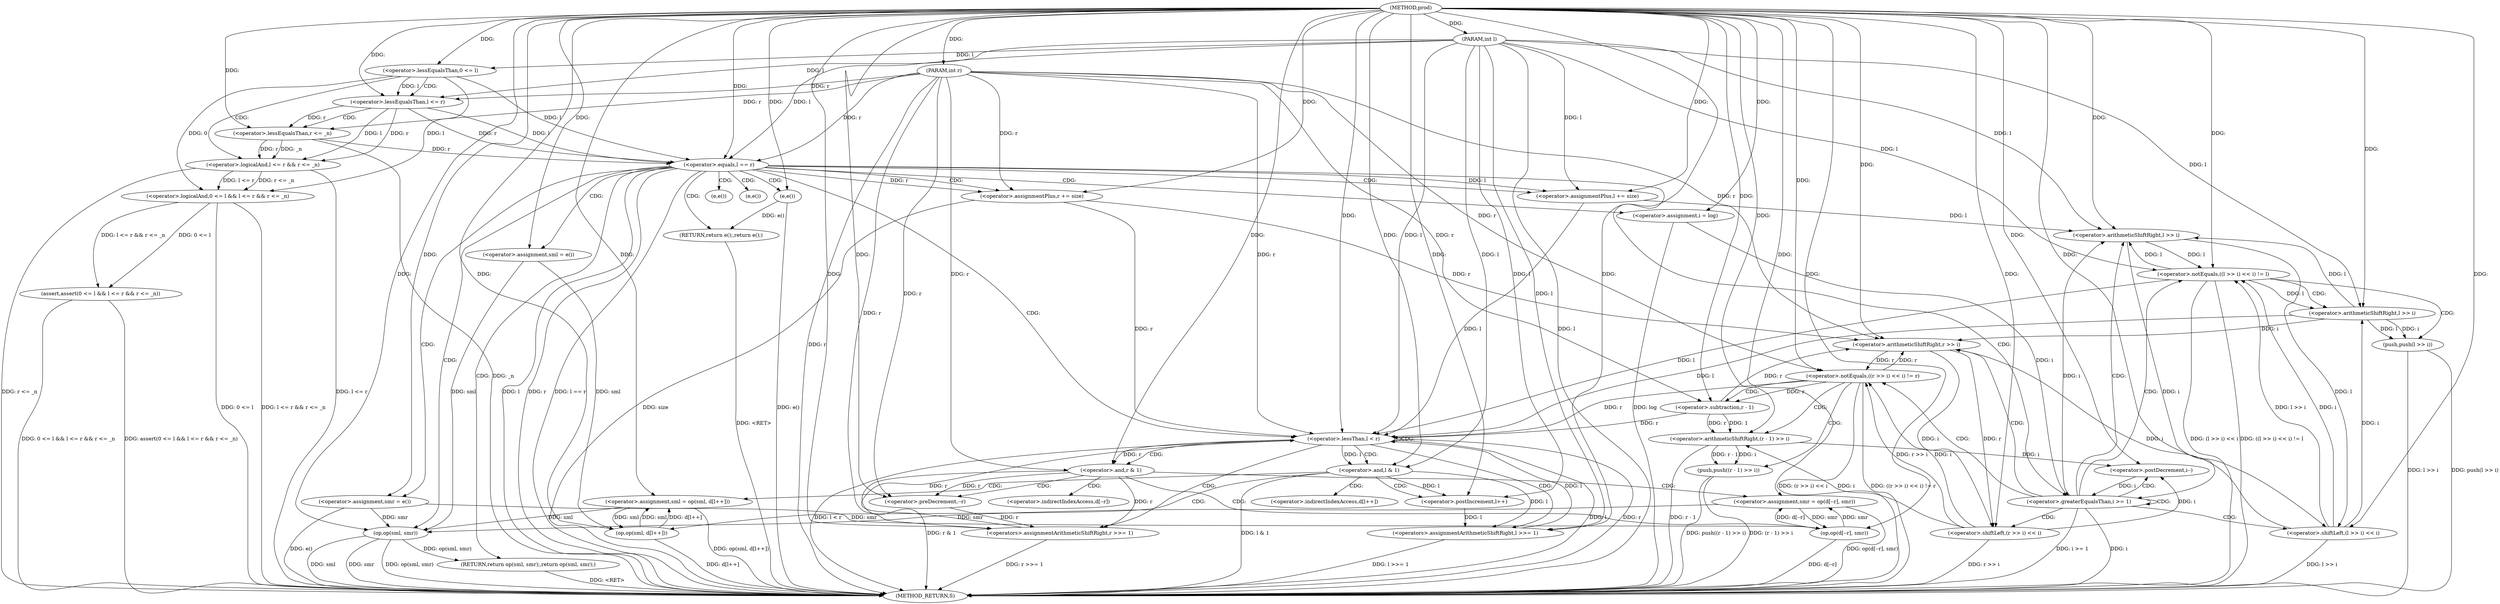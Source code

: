 digraph "prod" {  
"1003302" [label = "(METHOD,prod)" ]
"1003414" [label = "(METHOD_RETURN,S)" ]
"1003303" [label = "(PARAM,int l)" ]
"1003304" [label = "(PARAM,int r)" ]
"1003306" [label = "(assert,assert(0 <= l && l <= r && r <= _n))" ]
"1003324" [label = "(<operator>.assignmentPlus,l += size)" ]
"1003327" [label = "(<operator>.assignmentPlus,r += size)" ]
"1003368" [label = "(<operator>.assignment,sml = e())" ]
"1003372" [label = "(<operator>.assignment,smr = e())" ]
"1003410" [label = "(RETURN,return op(sml, smr);,return op(sml, smr);)" ]
"1003319" [label = "(<operator>.equals,l == r)" ]
"1003322" [label = "(RETURN,return e();,return e();)" ]
"1003332" [label = "(<operator>.assignment,i = log)" ]
"1003335" [label = "(<operator>.greaterEqualsThan,i >= 1)" ]
"1003338" [label = "(<operator>.postDecrement,i--)" ]
"1003376" [label = "(<operator>.lessThan,l < r)" ]
"1003411" [label = "(op,op(sml, smr))" ]
"1003307" [label = "(<operator>.logicalAnd,0 <= l && l <= r && r <= _n)" ]
"1003323" [label = "(e,e())" ]
"1003404" [label = "(<operators>.assignmentArithmeticShiftRight,l >>= 1)" ]
"1003407" [label = "(<operators>.assignmentArithmeticShiftRight,r >>= 1)" ]
"1003308" [label = "(<operator>.lessEqualsThan,0 <= l)" ]
"1003311" [label = "(<operator>.logicalAnd,l <= r && r <= _n)" ]
"1003342" [label = "(<operator>.notEquals,((l >> i) << i) != l)" ]
"1003349" [label = "(push,push(l >> i))" ]
"1003354" [label = "(<operator>.notEquals,((r >> i) << i) != r)" ]
"1003361" [label = "(push,push((r - 1) >> i))" ]
"1003381" [label = "(<operator>.and,l & 1)" ]
"1003384" [label = "(<operator>.assignment,sml = op(sml, d[l++]))" ]
"1003393" [label = "(<operator>.and,r & 1)" ]
"1003396" [label = "(<operator>.assignment,smr = op(d[--r], smr))" ]
"1003312" [label = "(<operator>.lessEqualsThan,l <= r)" ]
"1003315" [label = "(<operator>.lessEqualsThan,r <= _n)" ]
"1003343" [label = "(<operator>.shiftLeft,(l >> i) << i)" ]
"1003350" [label = "(<operator>.arithmeticShiftRight,l >> i)" ]
"1003355" [label = "(<operator>.shiftLeft,(r >> i) << i)" ]
"1003362" [label = "(<operator>.arithmeticShiftRight,(r - 1) >> i)" ]
"1003386" [label = "(op,op(sml, d[l++]))" ]
"1003398" [label = "(op,op(d[--r], smr))" ]
"1003344" [label = "(<operator>.arithmeticShiftRight,l >> i)" ]
"1003356" [label = "(<operator>.arithmeticShiftRight,r >> i)" ]
"1003363" [label = "(<operator>.subtraction,r - 1)" ]
"1003390" [label = "(<operator>.postIncrement,l++)" ]
"1003401" [label = "(<operator>.preDecrement,--r)" ]
"1003370" [label = "(e,e())" ]
"1003374" [label = "(e,e())" ]
"1003388" [label = "(<operator>.indirectIndexAccess,d[l++])" ]
"1003399" [label = "(<operator>.indirectIndexAccess,d[--r])" ]
  "1003303" -> "1003414"  [ label = "DDG: l"] 
  "1003304" -> "1003414"  [ label = "DDG: r"] 
  "1003307" -> "1003414"  [ label = "DDG: 0 <= l"] 
  "1003311" -> "1003414"  [ label = "DDG: l <= r"] 
  "1003311" -> "1003414"  [ label = "DDG: r <= _n"] 
  "1003307" -> "1003414"  [ label = "DDG: l <= r && r <= _n"] 
  "1003306" -> "1003414"  [ label = "DDG: 0 <= l && l <= r && r <= _n"] 
  "1003306" -> "1003414"  [ label = "DDG: assert(0 <= l && l <= r && r <= _n)"] 
  "1003319" -> "1003414"  [ label = "DDG: l"] 
  "1003319" -> "1003414"  [ label = "DDG: r"] 
  "1003319" -> "1003414"  [ label = "DDG: l == r"] 
  "1003327" -> "1003414"  [ label = "DDG: size"] 
  "1003335" -> "1003414"  [ label = "DDG: i"] 
  "1003335" -> "1003414"  [ label = "DDG: i >= 1"] 
  "1003372" -> "1003414"  [ label = "DDG: e()"] 
  "1003376" -> "1003414"  [ label = "DDG: l"] 
  "1003376" -> "1003414"  [ label = "DDG: r"] 
  "1003376" -> "1003414"  [ label = "DDG: l < r"] 
  "1003411" -> "1003414"  [ label = "DDG: sml"] 
  "1003411" -> "1003414"  [ label = "DDG: smr"] 
  "1003411" -> "1003414"  [ label = "DDG: op(sml, smr)"] 
  "1003381" -> "1003414"  [ label = "DDG: l & 1"] 
  "1003386" -> "1003414"  [ label = "DDG: d[l++]"] 
  "1003384" -> "1003414"  [ label = "DDG: op(sml, d[l++])"] 
  "1003393" -> "1003414"  [ label = "DDG: r & 1"] 
  "1003398" -> "1003414"  [ label = "DDG: d[--r]"] 
  "1003396" -> "1003414"  [ label = "DDG: op(d[--r], smr)"] 
  "1003404" -> "1003414"  [ label = "DDG: l >>= 1"] 
  "1003407" -> "1003414"  [ label = "DDG: r >>= 1"] 
  "1003343" -> "1003414"  [ label = "DDG: l >> i"] 
  "1003342" -> "1003414"  [ label = "DDG: (l >> i) << i"] 
  "1003342" -> "1003414"  [ label = "DDG: ((l >> i) << i) != l"] 
  "1003349" -> "1003414"  [ label = "DDG: l >> i"] 
  "1003349" -> "1003414"  [ label = "DDG: push(l >> i)"] 
  "1003355" -> "1003414"  [ label = "DDG: r >> i"] 
  "1003354" -> "1003414"  [ label = "DDG: (r >> i) << i"] 
  "1003354" -> "1003414"  [ label = "DDG: ((r >> i) << i) != r"] 
  "1003362" -> "1003414"  [ label = "DDG: r - 1"] 
  "1003361" -> "1003414"  [ label = "DDG: (r - 1) >> i"] 
  "1003361" -> "1003414"  [ label = "DDG: push((r - 1) >> i)"] 
  "1003323" -> "1003414"  [ label = "DDG: e()"] 
  "1003322" -> "1003414"  [ label = "DDG: <RET>"] 
  "1003410" -> "1003414"  [ label = "DDG: <RET>"] 
  "1003315" -> "1003414"  [ label = "DDG: _n"] 
  "1003332" -> "1003414"  [ label = "DDG: log"] 
  "1003302" -> "1003303"  [ label = "DDG: "] 
  "1003302" -> "1003304"  [ label = "DDG: "] 
  "1003302" -> "1003324"  [ label = "DDG: "] 
  "1003302" -> "1003327"  [ label = "DDG: "] 
  "1003302" -> "1003368"  [ label = "DDG: "] 
  "1003302" -> "1003372"  [ label = "DDG: "] 
  "1003411" -> "1003410"  [ label = "DDG: op(sml, smr)"] 
  "1003307" -> "1003306"  [ label = "DDG: l <= r && r <= _n"] 
  "1003307" -> "1003306"  [ label = "DDG: 0 <= l"] 
  "1003323" -> "1003322"  [ label = "DDG: e()"] 
  "1003319" -> "1003324"  [ label = "DDG: l"] 
  "1003303" -> "1003324"  [ label = "DDG: l"] 
  "1003319" -> "1003327"  [ label = "DDG: r"] 
  "1003304" -> "1003327"  [ label = "DDG: r"] 
  "1003302" -> "1003332"  [ label = "DDG: "] 
  "1003308" -> "1003307"  [ label = "DDG: l"] 
  "1003308" -> "1003307"  [ label = "DDG: 0"] 
  "1003311" -> "1003307"  [ label = "DDG: l <= r"] 
  "1003311" -> "1003307"  [ label = "DDG: r <= _n"] 
  "1003308" -> "1003319"  [ label = "DDG: l"] 
  "1003312" -> "1003319"  [ label = "DDG: l"] 
  "1003303" -> "1003319"  [ label = "DDG: l"] 
  "1003302" -> "1003319"  [ label = "DDG: "] 
  "1003312" -> "1003319"  [ label = "DDG: r"] 
  "1003315" -> "1003319"  [ label = "DDG: r"] 
  "1003304" -> "1003319"  [ label = "DDG: r"] 
  "1003302" -> "1003323"  [ label = "DDG: "] 
  "1003332" -> "1003335"  [ label = "DDG: i"] 
  "1003338" -> "1003335"  [ label = "DDG: i"] 
  "1003302" -> "1003335"  [ label = "DDG: "] 
  "1003355" -> "1003338"  [ label = "DDG: i"] 
  "1003362" -> "1003338"  [ label = "DDG: i"] 
  "1003302" -> "1003338"  [ label = "DDG: "] 
  "1003324" -> "1003376"  [ label = "DDG: l"] 
  "1003404" -> "1003376"  [ label = "DDG: l"] 
  "1003342" -> "1003376"  [ label = "DDG: l"] 
  "1003350" -> "1003376"  [ label = "DDG: l"] 
  "1003303" -> "1003376"  [ label = "DDG: l"] 
  "1003302" -> "1003376"  [ label = "DDG: "] 
  "1003327" -> "1003376"  [ label = "DDG: r"] 
  "1003407" -> "1003376"  [ label = "DDG: r"] 
  "1003354" -> "1003376"  [ label = "DDG: r"] 
  "1003363" -> "1003376"  [ label = "DDG: r"] 
  "1003304" -> "1003376"  [ label = "DDG: r"] 
  "1003368" -> "1003411"  [ label = "DDG: sml"] 
  "1003384" -> "1003411"  [ label = "DDG: sml"] 
  "1003302" -> "1003411"  [ label = "DDG: "] 
  "1003372" -> "1003411"  [ label = "DDG: smr"] 
  "1003396" -> "1003411"  [ label = "DDG: smr"] 
  "1003302" -> "1003308"  [ label = "DDG: "] 
  "1003303" -> "1003308"  [ label = "DDG: l"] 
  "1003312" -> "1003311"  [ label = "DDG: r"] 
  "1003312" -> "1003311"  [ label = "DDG: l"] 
  "1003315" -> "1003311"  [ label = "DDG: r"] 
  "1003315" -> "1003311"  [ label = "DDG: _n"] 
  "1003386" -> "1003384"  [ label = "DDG: sml"] 
  "1003386" -> "1003384"  [ label = "DDG: d[l++]"] 
  "1003398" -> "1003396"  [ label = "DDG: smr"] 
  "1003398" -> "1003396"  [ label = "DDG: d[--r]"] 
  "1003381" -> "1003404"  [ label = "DDG: l"] 
  "1003390" -> "1003404"  [ label = "DDG: l"] 
  "1003303" -> "1003404"  [ label = "DDG: l"] 
  "1003302" -> "1003404"  [ label = "DDG: "] 
  "1003393" -> "1003407"  [ label = "DDG: r"] 
  "1003401" -> "1003407"  [ label = "DDG: r"] 
  "1003304" -> "1003407"  [ label = "DDG: r"] 
  "1003302" -> "1003407"  [ label = "DDG: "] 
  "1003308" -> "1003312"  [ label = "DDG: l"] 
  "1003303" -> "1003312"  [ label = "DDG: l"] 
  "1003302" -> "1003312"  [ label = "DDG: "] 
  "1003304" -> "1003312"  [ label = "DDG: r"] 
  "1003312" -> "1003315"  [ label = "DDG: r"] 
  "1003304" -> "1003315"  [ label = "DDG: r"] 
  "1003302" -> "1003315"  [ label = "DDG: "] 
  "1003343" -> "1003342"  [ label = "DDG: l >> i"] 
  "1003343" -> "1003342"  [ label = "DDG: i"] 
  "1003344" -> "1003342"  [ label = "DDG: l"] 
  "1003303" -> "1003342"  [ label = "DDG: l"] 
  "1003302" -> "1003342"  [ label = "DDG: "] 
  "1003350" -> "1003349"  [ label = "DDG: l"] 
  "1003350" -> "1003349"  [ label = "DDG: i"] 
  "1003355" -> "1003354"  [ label = "DDG: r >> i"] 
  "1003355" -> "1003354"  [ label = "DDG: i"] 
  "1003356" -> "1003354"  [ label = "DDG: r"] 
  "1003304" -> "1003354"  [ label = "DDG: r"] 
  "1003302" -> "1003354"  [ label = "DDG: "] 
  "1003362" -> "1003361"  [ label = "DDG: r - 1"] 
  "1003362" -> "1003361"  [ label = "DDG: i"] 
  "1003376" -> "1003381"  [ label = "DDG: l"] 
  "1003303" -> "1003381"  [ label = "DDG: l"] 
  "1003302" -> "1003381"  [ label = "DDG: "] 
  "1003302" -> "1003384"  [ label = "DDG: "] 
  "1003376" -> "1003393"  [ label = "DDG: r"] 
  "1003304" -> "1003393"  [ label = "DDG: r"] 
  "1003302" -> "1003393"  [ label = "DDG: "] 
  "1003302" -> "1003396"  [ label = "DDG: "] 
  "1003344" -> "1003343"  [ label = "DDG: l"] 
  "1003344" -> "1003343"  [ label = "DDG: i"] 
  "1003302" -> "1003343"  [ label = "DDG: "] 
  "1003342" -> "1003350"  [ label = "DDG: l"] 
  "1003303" -> "1003350"  [ label = "DDG: l"] 
  "1003302" -> "1003350"  [ label = "DDG: "] 
  "1003343" -> "1003350"  [ label = "DDG: i"] 
  "1003356" -> "1003355"  [ label = "DDG: r"] 
  "1003356" -> "1003355"  [ label = "DDG: i"] 
  "1003302" -> "1003355"  [ label = "DDG: "] 
  "1003363" -> "1003362"  [ label = "DDG: 1"] 
  "1003363" -> "1003362"  [ label = "DDG: r"] 
  "1003355" -> "1003362"  [ label = "DDG: i"] 
  "1003302" -> "1003362"  [ label = "DDG: "] 
  "1003368" -> "1003386"  [ label = "DDG: sml"] 
  "1003384" -> "1003386"  [ label = "DDG: sml"] 
  "1003302" -> "1003386"  [ label = "DDG: "] 
  "1003372" -> "1003398"  [ label = "DDG: smr"] 
  "1003396" -> "1003398"  [ label = "DDG: smr"] 
  "1003302" -> "1003398"  [ label = "DDG: "] 
  "1003324" -> "1003344"  [ label = "DDG: l"] 
  "1003342" -> "1003344"  [ label = "DDG: l"] 
  "1003350" -> "1003344"  [ label = "DDG: l"] 
  "1003303" -> "1003344"  [ label = "DDG: l"] 
  "1003302" -> "1003344"  [ label = "DDG: "] 
  "1003335" -> "1003344"  [ label = "DDG: i"] 
  "1003327" -> "1003356"  [ label = "DDG: r"] 
  "1003354" -> "1003356"  [ label = "DDG: r"] 
  "1003363" -> "1003356"  [ label = "DDG: r"] 
  "1003304" -> "1003356"  [ label = "DDG: r"] 
  "1003302" -> "1003356"  [ label = "DDG: "] 
  "1003343" -> "1003356"  [ label = "DDG: i"] 
  "1003350" -> "1003356"  [ label = "DDG: i"] 
  "1003354" -> "1003363"  [ label = "DDG: r"] 
  "1003304" -> "1003363"  [ label = "DDG: r"] 
  "1003302" -> "1003363"  [ label = "DDG: "] 
  "1003381" -> "1003390"  [ label = "DDG: l"] 
  "1003303" -> "1003390"  [ label = "DDG: l"] 
  "1003302" -> "1003390"  [ label = "DDG: "] 
  "1003393" -> "1003401"  [ label = "DDG: r"] 
  "1003304" -> "1003401"  [ label = "DDG: r"] 
  "1003302" -> "1003401"  [ label = "DDG: "] 
  "1003319" -> "1003322"  [ label = "CDG: "] 
  "1003319" -> "1003323"  [ label = "CDG: "] 
  "1003319" -> "1003370"  [ label = "CDG: "] 
  "1003319" -> "1003324"  [ label = "CDG: "] 
  "1003319" -> "1003410"  [ label = "CDG: "] 
  "1003319" -> "1003332"  [ label = "CDG: "] 
  "1003319" -> "1003335"  [ label = "CDG: "] 
  "1003319" -> "1003376"  [ label = "CDG: "] 
  "1003319" -> "1003411"  [ label = "CDG: "] 
  "1003319" -> "1003372"  [ label = "CDG: "] 
  "1003319" -> "1003368"  [ label = "CDG: "] 
  "1003319" -> "1003327"  [ label = "CDG: "] 
  "1003319" -> "1003374"  [ label = "CDG: "] 
  "1003335" -> "1003356"  [ label = "CDG: "] 
  "1003335" -> "1003355"  [ label = "CDG: "] 
  "1003335" -> "1003344"  [ label = "CDG: "] 
  "1003335" -> "1003354"  [ label = "CDG: "] 
  "1003335" -> "1003343"  [ label = "CDG: "] 
  "1003335" -> "1003335"  [ label = "CDG: "] 
  "1003335" -> "1003342"  [ label = "CDG: "] 
  "1003335" -> "1003338"  [ label = "CDG: "] 
  "1003376" -> "1003407"  [ label = "CDG: "] 
  "1003376" -> "1003393"  [ label = "CDG: "] 
  "1003376" -> "1003376"  [ label = "CDG: "] 
  "1003376" -> "1003404"  [ label = "CDG: "] 
  "1003376" -> "1003381"  [ label = "CDG: "] 
  "1003308" -> "1003312"  [ label = "CDG: "] 
  "1003308" -> "1003311"  [ label = "CDG: "] 
  "1003312" -> "1003315"  [ label = "CDG: "] 
  "1003342" -> "1003350"  [ label = "CDG: "] 
  "1003342" -> "1003349"  [ label = "CDG: "] 
  "1003354" -> "1003361"  [ label = "CDG: "] 
  "1003354" -> "1003362"  [ label = "CDG: "] 
  "1003354" -> "1003363"  [ label = "CDG: "] 
  "1003381" -> "1003386"  [ label = "CDG: "] 
  "1003381" -> "1003388"  [ label = "CDG: "] 
  "1003381" -> "1003384"  [ label = "CDG: "] 
  "1003381" -> "1003390"  [ label = "CDG: "] 
  "1003393" -> "1003398"  [ label = "CDG: "] 
  "1003393" -> "1003401"  [ label = "CDG: "] 
  "1003393" -> "1003399"  [ label = "CDG: "] 
  "1003393" -> "1003396"  [ label = "CDG: "] 
}
